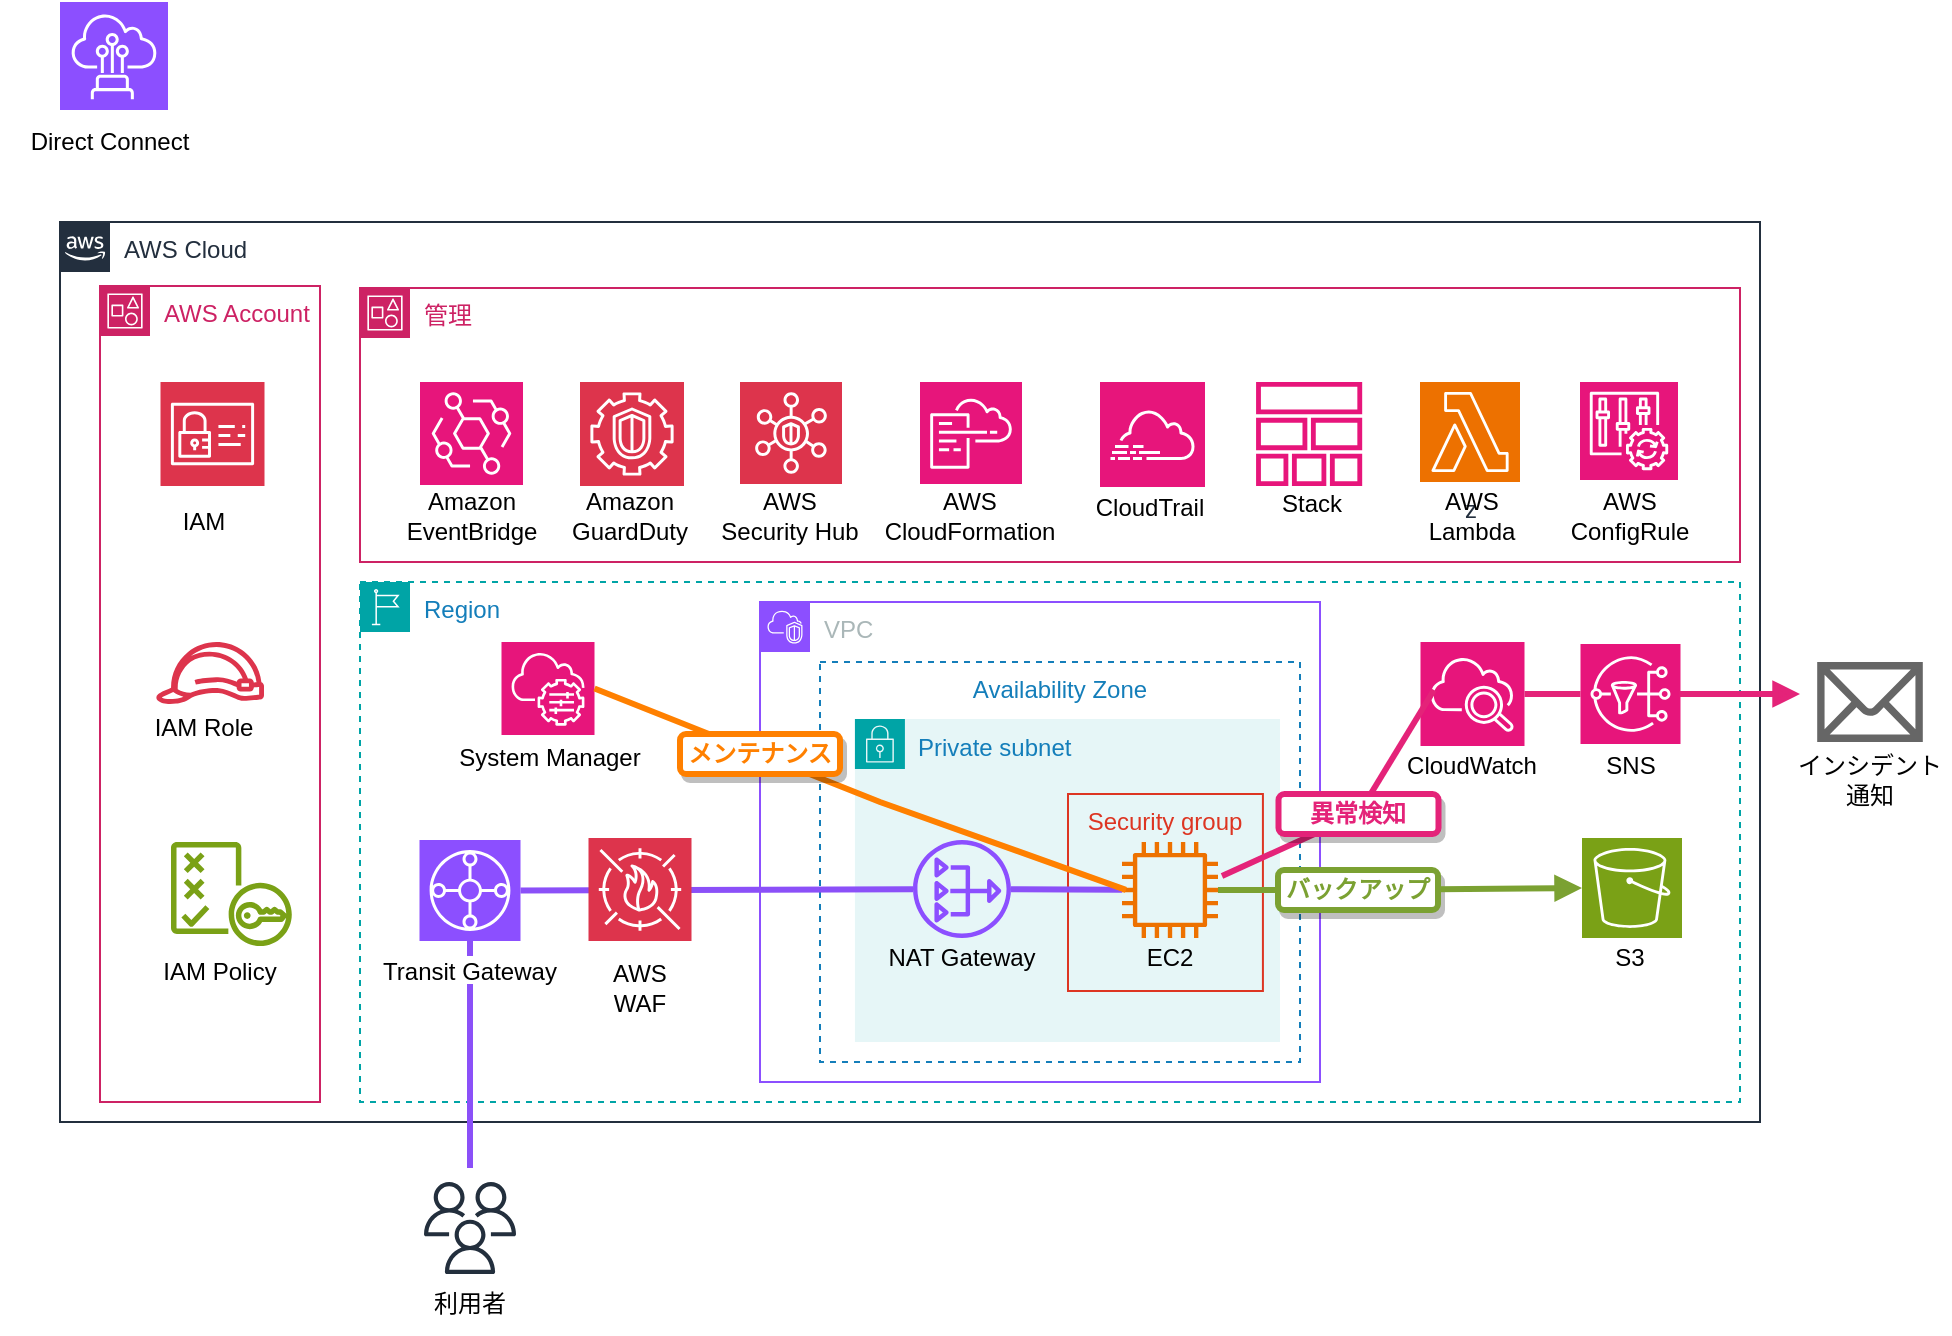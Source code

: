 <mxfile version="26.1.0">
  <diagram id="Ht1M8jgEwFfnCIfOTk4-" name="Page-1">
    <mxGraphModel dx="825" dy="701" grid="1" gridSize="10" guides="1" tooltips="1" connect="1" arrows="0" fold="1" page="1" pageScale="1" pageWidth="1169" pageHeight="827" math="0" shadow="0">
      <root>
        <mxCell id="0" />
        <mxCell id="1" parent="0" />
        <mxCell id="M5-uGFi3z-6Nw_OpLiqt-7" value="AWS Cloud" style="points=[[0,0],[0.25,0],[0.5,0],[0.75,0],[1,0],[1,0.25],[1,0.5],[1,0.75],[1,1],[0.75,1],[0.5,1],[0.25,1],[0,1],[0,0.75],[0,0.5],[0,0.25]];outlineConnect=0;gradientColor=none;html=1;whiteSpace=wrap;fontSize=12;fontStyle=0;container=1;pointerEvents=0;collapsible=0;recursiveResize=0;shape=mxgraph.aws4.group;grIcon=mxgraph.aws4.group_aws_cloud_alt;strokeColor=#232F3E;fillColor=none;verticalAlign=top;align=left;spacingLeft=30;fontColor=#232F3E;dashed=0;" vertex="1" parent="1">
          <mxGeometry x="80" y="150" width="850" height="450" as="geometry" />
        </mxCell>
        <mxCell id="M5-uGFi3z-6Nw_OpLiqt-25" value="AWS Account" style="points=[[0,0],[0.25,0],[0.5,0],[0.75,0],[1,0],[1,0.25],[1,0.5],[1,0.75],[1,1],[0.75,1],[0.5,1],[0.25,1],[0,1],[0,0.75],[0,0.5],[0,0.25]];outlineConnect=0;gradientColor=none;html=1;whiteSpace=wrap;fontSize=12;fontStyle=0;container=1;pointerEvents=0;collapsible=0;recursiveResize=0;shape=mxgraph.aws4.group;grIcon=mxgraph.aws4.group_account;strokeColor=#CD2264;fillColor=none;verticalAlign=top;align=left;spacingLeft=30;fontColor=#CD2264;dashed=0;" vertex="1" parent="M5-uGFi3z-6Nw_OpLiqt-7">
          <mxGeometry x="20" y="32" width="110" height="408" as="geometry" />
        </mxCell>
        <mxCell id="M5-uGFi3z-6Nw_OpLiqt-18" value="IAM" style="text;html=1;align=center;verticalAlign=middle;whiteSpace=wrap;rounded=0;" vertex="1" parent="M5-uGFi3z-6Nw_OpLiqt-25">
          <mxGeometry x="22.41" y="108" width="60" height="20" as="geometry" />
        </mxCell>
        <mxCell id="M5-uGFi3z-6Nw_OpLiqt-13" value="" style="sketch=0;outlineConnect=0;fontColor=#232F3E;gradientColor=none;fillColor=#DD344C;strokeColor=none;dashed=0;verticalLabelPosition=bottom;verticalAlign=top;align=center;html=1;fontSize=12;fontStyle=0;aspect=fixed;pointerEvents=1;shape=mxgraph.aws4.role;" vertex="1" parent="M5-uGFi3z-6Nw_OpLiqt-25">
          <mxGeometry x="27.59" y="178" width="54.96" height="31" as="geometry" />
        </mxCell>
        <mxCell id="M5-uGFi3z-6Nw_OpLiqt-20" value="IAM Role" style="text;html=1;align=center;verticalAlign=middle;whiteSpace=wrap;rounded=0;" vertex="1" parent="M5-uGFi3z-6Nw_OpLiqt-25">
          <mxGeometry x="22.41" y="211" width="60" height="20" as="geometry" />
        </mxCell>
        <mxCell id="M5-uGFi3z-6Nw_OpLiqt-22" value="IAM Policy" style="text;html=1;align=center;verticalAlign=middle;whiteSpace=wrap;rounded=0;" vertex="1" parent="M5-uGFi3z-6Nw_OpLiqt-25">
          <mxGeometry x="30.25" y="333" width="60" height="20" as="geometry" />
        </mxCell>
        <mxCell id="M5-uGFi3z-6Nw_OpLiqt-41" value="" style="sketch=0;outlineConnect=0;fontColor=#232F3E;gradientColor=none;fillColor=#7AA116;strokeColor=none;dashed=0;verticalLabelPosition=bottom;verticalAlign=top;align=center;html=1;fontSize=12;fontStyle=0;aspect=fixed;pointerEvents=1;shape=mxgraph.aws4.policy;" vertex="1" parent="M5-uGFi3z-6Nw_OpLiqt-25">
          <mxGeometry x="35.43" y="278" width="60.54" height="52" as="geometry" />
        </mxCell>
        <mxCell id="M5-uGFi3z-6Nw_OpLiqt-17" value="" style="sketch=0;points=[[0,0,0],[0.25,0,0],[0.5,0,0],[0.75,0,0],[1,0,0],[0,1,0],[0.25,1,0],[0.5,1,0],[0.75,1,0],[1,1,0],[0,0.25,0],[0,0.5,0],[0,0.75,0],[1,0.25,0],[1,0.5,0],[1,0.75,0]];outlineConnect=0;fontColor=#232F3E;fillColor=#DD344C;strokeColor=#ffffff;dashed=0;verticalLabelPosition=bottom;verticalAlign=top;align=center;html=1;fontSize=12;fontStyle=0;aspect=fixed;shape=mxgraph.aws4.resourceIcon;resIcon=mxgraph.aws4.identity_and_access_management;" vertex="1" parent="M5-uGFi3z-6Nw_OpLiqt-25">
          <mxGeometry x="30.25" y="48" width="52" height="52" as="geometry" />
        </mxCell>
        <mxCell id="M5-uGFi3z-6Nw_OpLiqt-43" value="" style="sketch=0;points=[[0,0,0],[0.25,0,0],[0.5,0,0],[0.75,0,0],[1,0,0],[0,1,0],[0.25,1,0],[0.5,1,0],[0.75,1,0],[1,1,0],[0,0.25,0],[0,0.5,0],[0,0.75,0],[1,0.25,0],[1,0.5,0],[1,0.75,0]];points=[[0,0,0],[0.25,0,0],[0.5,0,0],[0.75,0,0],[1,0,0],[0,1,0],[0.25,1,0],[0.5,1,0],[0.75,1,0],[1,1,0],[0,0.25,0],[0,0.5,0],[0,0.75,0],[1,0.25,0],[1,0.5,0],[1,0.75,0]];outlineConnect=0;fontColor=#232F3E;fillColor=#E7157B;strokeColor=#ffffff;dashed=0;verticalLabelPosition=bottom;verticalAlign=top;align=center;html=1;fontSize=12;fontStyle=0;aspect=fixed;shape=mxgraph.aws4.resourceIcon;resIcon=mxgraph.aws4.cloudtrail;" vertex="1" parent="M5-uGFi3z-6Nw_OpLiqt-7">
          <mxGeometry x="520" y="80" width="52.5" height="52.5" as="geometry" />
        </mxCell>
        <mxCell id="M5-uGFi3z-6Nw_OpLiqt-44" value="CloudTrail" style="text;html=1;align=center;verticalAlign=middle;whiteSpace=wrap;rounded=0;" vertex="1" parent="M5-uGFi3z-6Nw_OpLiqt-7">
          <mxGeometry x="500" y="132.5" width="90" height="20" as="geometry" />
        </mxCell>
        <mxCell id="M5-uGFi3z-6Nw_OpLiqt-45" value="" style="sketch=0;points=[[0,0,0],[0.25,0,0],[0.5,0,0],[0.75,0,0],[1,0,0],[0,1,0],[0.25,1,0],[0.5,1,0],[0.75,1,0],[1,1,0],[0,0.25,0],[0,0.5,0],[0,0.75,0],[1,0.25,0],[1,0.5,0],[1,0.75,0]];outlineConnect=0;fontColor=#232F3E;fillColor=#E7157B;strokeColor=#ffffff;dashed=0;verticalLabelPosition=bottom;verticalAlign=top;align=center;html=1;fontSize=12;fontStyle=0;aspect=fixed;shape=mxgraph.aws4.resourceIcon;resIcon=mxgraph.aws4.eventbridge;" vertex="1" parent="M5-uGFi3z-6Nw_OpLiqt-7">
          <mxGeometry x="180" y="80" width="51.5" height="51.5" as="geometry" />
        </mxCell>
        <mxCell id="M5-uGFi3z-6Nw_OpLiqt-46" value="&lt;div&gt;Amazon&lt;/div&gt;EventBridge" style="text;html=1;align=center;verticalAlign=middle;whiteSpace=wrap;rounded=0;" vertex="1" parent="M5-uGFi3z-6Nw_OpLiqt-7">
          <mxGeometry x="160.75" y="131.5" width="90" height="31.5" as="geometry" />
        </mxCell>
        <mxCell id="M5-uGFi3z-6Nw_OpLiqt-47" value="" style="sketch=0;points=[[0,0,0],[0.25,0,0],[0.5,0,0],[0.75,0,0],[1,0,0],[0,1,0],[0.25,1,0],[0.5,1,0],[0.75,1,0],[1,1,0],[0,0.25,0],[0,0.5,0],[0,0.75,0],[1,0.25,0],[1,0.5,0],[1,0.75,0]];outlineConnect=0;fontColor=#232F3E;fillColor=#DD344C;strokeColor=#ffffff;dashed=0;verticalLabelPosition=bottom;verticalAlign=top;align=center;html=1;fontSize=12;fontStyle=0;aspect=fixed;shape=mxgraph.aws4.resourceIcon;resIcon=mxgraph.aws4.guardduty;" vertex="1" parent="M5-uGFi3z-6Nw_OpLiqt-7">
          <mxGeometry x="260" y="80" width="52" height="52" as="geometry" />
        </mxCell>
        <mxCell id="M5-uGFi3z-6Nw_OpLiqt-48" value="&lt;div&gt;Amazon&lt;/div&gt;GuardDuty" style="text;html=1;align=center;verticalAlign=middle;whiteSpace=wrap;rounded=0;" vertex="1" parent="M5-uGFi3z-6Nw_OpLiqt-7">
          <mxGeometry x="240" y="131.5" width="90" height="31.5" as="geometry" />
        </mxCell>
        <mxCell id="M5-uGFi3z-6Nw_OpLiqt-49" value="" style="sketch=0;points=[[0,0,0],[0.25,0,0],[0.5,0,0],[0.75,0,0],[1,0,0],[0,1,0],[0.25,1,0],[0.5,1,0],[0.75,1,0],[1,1,0],[0,0.25,0],[0,0.5,0],[0,0.75,0],[1,0.25,0],[1,0.5,0],[1,0.75,0]];outlineConnect=0;fontColor=#232F3E;fillColor=#DD344C;strokeColor=#ffffff;dashed=0;verticalLabelPosition=bottom;verticalAlign=top;align=center;html=1;fontSize=12;fontStyle=0;aspect=fixed;shape=mxgraph.aws4.resourceIcon;resIcon=mxgraph.aws4.security_hub;" vertex="1" parent="M5-uGFi3z-6Nw_OpLiqt-7">
          <mxGeometry x="340" y="80" width="51" height="51" as="geometry" />
        </mxCell>
        <mxCell id="M5-uGFi3z-6Nw_OpLiqt-50" value="&lt;div&gt;AWS&lt;/div&gt;&lt;div&gt;Security Hub&lt;/div&gt;" style="text;html=1;align=center;verticalAlign=middle;whiteSpace=wrap;rounded=0;" vertex="1" parent="M5-uGFi3z-6Nw_OpLiqt-7">
          <mxGeometry x="320" y="131.5" width="90" height="31.5" as="geometry" />
        </mxCell>
        <mxCell id="M5-uGFi3z-6Nw_OpLiqt-51" value="" style="sketch=0;points=[[0,0,0],[0.25,0,0],[0.5,0,0],[0.75,0,0],[1,0,0],[0,1,0],[0.25,1,0],[0.5,1,0],[0.75,1,0],[1,1,0],[0,0.25,0],[0,0.5,0],[0,0.75,0],[1,0.25,0],[1,0.5,0],[1,0.75,0]];points=[[0,0,0],[0.25,0,0],[0.5,0,0],[0.75,0,0],[1,0,0],[0,1,0],[0.25,1,0],[0.5,1,0],[0.75,1,0],[1,1,0],[0,0.25,0],[0,0.5,0],[0,0.75,0],[1,0.25,0],[1,0.5,0],[1,0.75,0]];outlineConnect=0;fontColor=#232F3E;fillColor=#E7157B;strokeColor=#ffffff;dashed=0;verticalLabelPosition=bottom;verticalAlign=top;align=center;html=1;fontSize=12;fontStyle=0;aspect=fixed;shape=mxgraph.aws4.resourceIcon;resIcon=mxgraph.aws4.cloudformation;" vertex="1" parent="M5-uGFi3z-6Nw_OpLiqt-7">
          <mxGeometry x="430" y="80" width="51" height="51" as="geometry" />
        </mxCell>
        <mxCell id="M5-uGFi3z-6Nw_OpLiqt-52" value="&lt;div&gt;AWS&lt;/div&gt;&lt;div&gt;CloudFormation&lt;/div&gt;" style="text;html=1;align=center;verticalAlign=middle;whiteSpace=wrap;rounded=0;" vertex="1" parent="M5-uGFi3z-6Nw_OpLiqt-7">
          <mxGeometry x="410" y="131.5" width="90" height="31.5" as="geometry" />
        </mxCell>
        <mxCell id="M5-uGFi3z-6Nw_OpLiqt-53" value="" style="sketch=0;outlineConnect=0;fontColor=#232F3E;gradientColor=none;fillColor=#E7157B;strokeColor=none;dashed=0;verticalLabelPosition=bottom;verticalAlign=top;align=center;html=1;fontSize=12;fontStyle=0;aspect=fixed;pointerEvents=1;shape=mxgraph.aws4.stack;" vertex="1" parent="M5-uGFi3z-6Nw_OpLiqt-7">
          <mxGeometry x="597.88" y="80" width="53.37" height="52" as="geometry" />
        </mxCell>
        <mxCell id="M5-uGFi3z-6Nw_OpLiqt-54" value="&lt;div&gt;Stack&lt;/div&gt;" style="text;html=1;align=center;verticalAlign=middle;whiteSpace=wrap;rounded=0;" vertex="1" parent="M5-uGFi3z-6Nw_OpLiqt-7">
          <mxGeometry x="581.25" y="131.5" width="90" height="18.5" as="geometry" />
        </mxCell>
        <mxCell id="M5-uGFi3z-6Nw_OpLiqt-56" value="z" style="sketch=0;points=[[0,0,0],[0.25,0,0],[0.5,0,0],[0.75,0,0],[1,0,0],[0,1,0],[0.25,1,0],[0.5,1,0],[0.75,1,0],[1,1,0],[0,0.25,0],[0,0.5,0],[0,0.75,0],[1,0.25,0],[1,0.5,0],[1,0.75,0]];outlineConnect=0;fontColor=#232F3E;fillColor=#ED7100;strokeColor=#ffffff;dashed=0;verticalLabelPosition=bottom;verticalAlign=top;align=center;html=1;fontSize=12;fontStyle=0;aspect=fixed;shape=mxgraph.aws4.resourceIcon;resIcon=mxgraph.aws4.lambda;" vertex="1" parent="M5-uGFi3z-6Nw_OpLiqt-7">
          <mxGeometry x="680" y="80" width="50" height="50" as="geometry" />
        </mxCell>
        <mxCell id="M5-uGFi3z-6Nw_OpLiqt-57" value="&lt;div&gt;AWS&lt;/div&gt;&lt;div&gt;Lambda&lt;/div&gt;" style="text;html=1;align=center;verticalAlign=middle;whiteSpace=wrap;rounded=0;" vertex="1" parent="M5-uGFi3z-6Nw_OpLiqt-7">
          <mxGeometry x="661.25" y="131.5" width="90" height="31.5" as="geometry" />
        </mxCell>
        <mxCell id="M5-uGFi3z-6Nw_OpLiqt-58" value="" style="sketch=0;points=[[0,0,0],[0.25,0,0],[0.5,0,0],[0.75,0,0],[1,0,0],[0,1,0],[0.25,1,0],[0.5,1,0],[0.75,1,0],[1,1,0],[0,0.25,0],[0,0.5,0],[0,0.75,0],[1,0.25,0],[1,0.5,0],[1,0.75,0]];points=[[0,0,0],[0.25,0,0],[0.5,0,0],[0.75,0,0],[1,0,0],[0,1,0],[0.25,1,0],[0.5,1,0],[0.75,1,0],[1,1,0],[0,0.25,0],[0,0.5,0],[0,0.75,0],[1,0.25,0],[1,0.5,0],[1,0.75,0]];outlineConnect=0;fontColor=#232F3E;fillColor=#E7157B;strokeColor=#ffffff;dashed=0;verticalLabelPosition=bottom;verticalAlign=top;align=center;html=1;fontSize=12;fontStyle=0;aspect=fixed;shape=mxgraph.aws4.resourceIcon;resIcon=mxgraph.aws4.config;" vertex="1" parent="M5-uGFi3z-6Nw_OpLiqt-7">
          <mxGeometry x="760" y="80" width="49" height="49" as="geometry" />
        </mxCell>
        <mxCell id="M5-uGFi3z-6Nw_OpLiqt-59" value="&lt;div&gt;AWS&lt;/div&gt;&lt;div&gt;ConfigRule&lt;/div&gt;" style="text;html=1;align=center;verticalAlign=middle;whiteSpace=wrap;rounded=0;" vertex="1" parent="M5-uGFi3z-6Nw_OpLiqt-7">
          <mxGeometry x="740" y="131.5" width="90" height="31.5" as="geometry" />
        </mxCell>
        <mxCell id="M5-uGFi3z-6Nw_OpLiqt-6" value="Region" style="points=[[0,0],[0.25,0],[0.5,0],[0.75,0],[1,0],[1,0.25],[1,0.5],[1,0.75],[1,1],[0.75,1],[0.5,1],[0.25,1],[0,1],[0,0.75],[0,0.5],[0,0.25]];outlineConnect=0;gradientColor=none;html=1;whiteSpace=wrap;fontSize=12;fontStyle=0;container=1;pointerEvents=0;collapsible=0;recursiveResize=0;shape=mxgraph.aws4.group;grIcon=mxgraph.aws4.group_region;strokeColor=#00A4A6;fillColor=none;verticalAlign=top;align=left;spacingLeft=30;fontColor=#147EBA;dashed=1;movable=1;resizable=1;rotatable=1;deletable=1;editable=1;locked=0;connectable=1;" vertex="1" parent="M5-uGFi3z-6Nw_OpLiqt-7">
          <mxGeometry x="150" y="180" width="690" height="260" as="geometry" />
        </mxCell>
        <mxCell id="M5-uGFi3z-6Nw_OpLiqt-3" value="VPC" style="points=[[0,0],[0.25,0],[0.5,0],[0.75,0],[1,0],[1,0.25],[1,0.5],[1,0.75],[1,1],[0.75,1],[0.5,1],[0.25,1],[0,1],[0,0.75],[0,0.5],[0,0.25]];outlineConnect=0;gradientColor=none;html=1;whiteSpace=wrap;fontSize=12;fontStyle=0;container=1;pointerEvents=0;collapsible=0;recursiveResize=0;shape=mxgraph.aws4.group;grIcon=mxgraph.aws4.group_vpc2;strokeColor=#8C4FFF;fillColor=none;verticalAlign=top;align=left;spacingLeft=30;fontColor=#AAB7B8;dashed=0;movable=1;resizable=1;rotatable=1;deletable=1;editable=1;locked=0;connectable=1;" vertex="1" parent="M5-uGFi3z-6Nw_OpLiqt-6">
          <mxGeometry x="200" y="10" width="280" height="240" as="geometry" />
        </mxCell>
        <mxCell id="M5-uGFi3z-6Nw_OpLiqt-8" value="Availability Zone" style="fillColor=none;strokeColor=#147EBA;dashed=1;verticalAlign=top;fontStyle=0;fontColor=#147EBA;whiteSpace=wrap;html=1;movable=1;resizable=1;rotatable=1;deletable=1;editable=1;locked=0;connectable=1;" vertex="1" parent="M5-uGFi3z-6Nw_OpLiqt-3">
          <mxGeometry x="30" y="30" width="240" height="200" as="geometry" />
        </mxCell>
        <mxCell id="M5-uGFi3z-6Nw_OpLiqt-4" value="Private subnet" style="points=[[0,0],[0.25,0],[0.5,0],[0.75,0],[1,0],[1,0.25],[1,0.5],[1,0.75],[1,1],[0.75,1],[0.5,1],[0.25,1],[0,1],[0,0.75],[0,0.5],[0,0.25]];outlineConnect=0;gradientColor=none;html=1;whiteSpace=wrap;fontSize=12;fontStyle=0;container=1;pointerEvents=0;collapsible=0;recursiveResize=0;shape=mxgraph.aws4.group;grIcon=mxgraph.aws4.group_security_group;grStroke=0;strokeColor=#00A4A6;fillColor=#E6F6F7;verticalAlign=top;align=left;spacingLeft=30;fontColor=#147EBA;dashed=0;movable=1;resizable=1;rotatable=1;deletable=1;editable=1;locked=0;connectable=1;" vertex="1" parent="M5-uGFi3z-6Nw_OpLiqt-3">
          <mxGeometry x="47.46" y="58.5" width="212.54" height="161.5" as="geometry" />
        </mxCell>
        <mxCell id="M5-uGFi3z-6Nw_OpLiqt-2" value="Security group" style="fillColor=none;strokeColor=#DD3522;verticalAlign=top;fontStyle=0;fontColor=#DD3522;whiteSpace=wrap;html=1;" vertex="1" parent="M5-uGFi3z-6Nw_OpLiqt-4">
          <mxGeometry x="106.54" y="37.5" width="97.46" height="98.5" as="geometry" />
        </mxCell>
        <mxCell id="M5-uGFi3z-6Nw_OpLiqt-1" value="" style="sketch=0;outlineConnect=0;fontColor=#232F3E;gradientColor=none;fillColor=#ED7100;strokeColor=none;dashed=0;verticalLabelPosition=bottom;verticalAlign=top;align=center;html=1;fontSize=12;fontStyle=0;aspect=fixed;pointerEvents=1;shape=mxgraph.aws4.instance2;" vertex="1" parent="M5-uGFi3z-6Nw_OpLiqt-4">
          <mxGeometry x="133.541" y="61.5" width="48" height="48" as="geometry" />
        </mxCell>
        <mxCell id="M5-uGFi3z-6Nw_OpLiqt-24" value="EC2" style="text;html=1;align=center;verticalAlign=middle;whiteSpace=wrap;rounded=0;" vertex="1" parent="M5-uGFi3z-6Nw_OpLiqt-4">
          <mxGeometry x="127.54" y="109.5" width="60" height="20" as="geometry" />
        </mxCell>
        <mxCell id="M5-uGFi3z-6Nw_OpLiqt-23" value="NAT Gateway" style="text;html=1;align=center;verticalAlign=middle;whiteSpace=wrap;rounded=0;" vertex="1" parent="M5-uGFi3z-6Nw_OpLiqt-4">
          <mxGeometry x="8.54" y="109.5" width="90" height="20" as="geometry" />
        </mxCell>
        <mxCell id="M5-uGFi3z-6Nw_OpLiqt-9" value="" style="sketch=0;outlineConnect=0;fontColor=#232F3E;gradientColor=none;fillColor=#8C4FFF;strokeColor=none;dashed=0;verticalLabelPosition=bottom;verticalAlign=top;align=center;html=1;fontSize=12;fontStyle=0;aspect=fixed;pointerEvents=1;shape=mxgraph.aws4.nat_gateway;" vertex="1" parent="M5-uGFi3z-6Nw_OpLiqt-4">
          <mxGeometry x="29.04" y="60.5" width="49" height="49" as="geometry" />
        </mxCell>
        <mxCell id="M5-uGFi3z-6Nw_OpLiqt-80" value="バックアップ" style="text;html=1;align=center;verticalAlign=middle;whiteSpace=wrap;rounded=1;fillColor=default;gradientColor=none;strokeColor=light-dark(#7ba132, #295a0d);strokeWidth=3;fontColor=light-dark(#7ba132, #295a0d);fontStyle=1;shadow=1;shadowBlur=0;" vertex="1" parent="M5-uGFi3z-6Nw_OpLiqt-4">
          <mxGeometry x="211.54" y="75.5" width="80" height="20" as="geometry" />
        </mxCell>
        <mxCell id="M5-uGFi3z-6Nw_OpLiqt-67" style="rounded=0;orthogonalLoop=1;jettySize=auto;html=1;endArrow=none;startFill=0;strokeWidth=3;strokeColor=light-dark(#8b50f8, #959595);" edge="1" parent="M5-uGFi3z-6Nw_OpLiqt-4" source="M5-uGFi3z-6Nw_OpLiqt-9" target="M5-uGFi3z-6Nw_OpLiqt-1">
          <mxGeometry relative="1" as="geometry">
            <mxPoint x="-17.71" y="292" as="sourcePoint" />
            <mxPoint x="179.29" y="292" as="targetPoint" />
          </mxGeometry>
        </mxCell>
        <mxCell id="M5-uGFi3z-6Nw_OpLiqt-81" value="" style="rounded=0;orthogonalLoop=1;jettySize=auto;html=1;endArrow=none;startFill=0;strokeWidth=3;strokeColor=light-dark(#7ba132, #00a200);entryX=0;entryY=0.5;entryDx=0;entryDy=0;entryPerimeter=0;" edge="1" parent="M5-uGFi3z-6Nw_OpLiqt-4" source="M5-uGFi3z-6Nw_OpLiqt-1" target="M5-uGFi3z-6Nw_OpLiqt-80">
          <mxGeometry relative="1" as="geometry">
            <mxPoint x="659.96" y="483.5" as="sourcePoint" />
            <mxPoint x="841.46" y="483.5" as="targetPoint" />
          </mxGeometry>
        </mxCell>
        <mxCell id="M5-uGFi3z-6Nw_OpLiqt-62" style="rounded=0;orthogonalLoop=1;jettySize=auto;html=1;exitX=1;exitY=0.5;exitDx=0;exitDy=0;exitPerimeter=0;endArrow=none;startFill=0;strokeWidth=3;strokeColor=light-dark(#8b50f8, #959595);" edge="1" parent="M5-uGFi3z-6Nw_OpLiqt-6" source="M5-uGFi3z-6Nw_OpLiqt-38" target="M5-uGFi3z-6Nw_OpLiqt-9">
          <mxGeometry relative="1" as="geometry" />
        </mxCell>
        <mxCell id="M5-uGFi3z-6Nw_OpLiqt-38" value="" style="sketch=0;points=[[0,0,0],[0.25,0,0],[0.5,0,0],[0.75,0,0],[1,0,0],[0,1,0],[0.25,1,0],[0.5,1,0],[0.75,1,0],[1,1,0],[0,0.25,0],[0,0.5,0],[0,0.75,0],[1,0.25,0],[1,0.5,0],[1,0.75,0]];outlineConnect=0;fontColor=#232F3E;fillColor=#8C4FFF;strokeColor=#ffffff;dashed=0;verticalLabelPosition=bottom;verticalAlign=top;align=center;html=1;fontSize=12;fontStyle=0;aspect=fixed;shape=mxgraph.aws4.resourceIcon;resIcon=mxgraph.aws4.transit_gateway;" vertex="1" parent="M5-uGFi3z-6Nw_OpLiqt-6">
          <mxGeometry x="29.75" y="129" width="50.5" height="50.5" as="geometry" />
        </mxCell>
        <mxCell id="M5-uGFi3z-6Nw_OpLiqt-39" value="Transit Gateway" style="text;html=1;align=center;verticalAlign=middle;whiteSpace=wrap;rounded=0;" vertex="1" parent="M5-uGFi3z-6Nw_OpLiqt-6">
          <mxGeometry y="185" width="110" height="20" as="geometry" />
        </mxCell>
        <mxCell id="M5-uGFi3z-6Nw_OpLiqt-31" value="" style="sketch=0;points=[[0,0,0],[0.25,0,0],[0.5,0,0],[0.75,0,0],[1,0,0],[0,1,0],[0.25,1,0],[0.5,1,0],[0.75,1,0],[1,1,0],[0,0.25,0],[0,0.5,0],[0,0.75,0],[1,0.25,0],[1,0.5,0],[1,0.75,0]];outlineConnect=0;fontColor=#232F3E;fillColor=#DD344C;strokeColor=#ffffff;dashed=0;verticalLabelPosition=bottom;verticalAlign=top;align=center;html=1;fontSize=12;fontStyle=0;aspect=fixed;shape=mxgraph.aws4.resourceIcon;resIcon=mxgraph.aws4.waf;" vertex="1" parent="M5-uGFi3z-6Nw_OpLiqt-6">
          <mxGeometry x="114.25" y="128" width="51.5" height="51.5" as="geometry" />
        </mxCell>
        <mxCell id="M5-uGFi3z-6Nw_OpLiqt-32" value="AWS&lt;div&gt;WAF&lt;/div&gt;" style="text;html=1;align=center;verticalAlign=middle;whiteSpace=wrap;rounded=0;" vertex="1" parent="M5-uGFi3z-6Nw_OpLiqt-6">
          <mxGeometry x="95" y="185" width="90" height="35" as="geometry" />
        </mxCell>
        <mxCell id="M5-uGFi3z-6Nw_OpLiqt-35" value="" style="sketch=0;points=[[0,0,0],[0.25,0,0],[0.5,0,0],[0.75,0,0],[1,0,0],[0,1,0],[0.25,1,0],[0.5,1,0],[0.75,1,0],[1,1,0],[0,0.25,0],[0,0.5,0],[0,0.75,0],[1,0.25,0],[1,0.5,0],[1,0.75,0]];points=[[0,0,0],[0.25,0,0],[0.5,0,0],[0.75,0,0],[1,0,0],[0,1,0],[0.25,1,0],[0.5,1,0],[0.75,1,0],[1,1,0],[0,0.25,0],[0,0.5,0],[0,0.75,0],[1,0.25,0],[1,0.5,0],[1,0.75,0]];outlineConnect=0;fontColor=#232F3E;fillColor=#E7157B;strokeColor=#ffffff;dashed=0;verticalLabelPosition=bottom;verticalAlign=top;align=center;html=1;fontSize=12;fontStyle=0;aspect=fixed;shape=mxgraph.aws4.resourceIcon;resIcon=mxgraph.aws4.systems_manager;" vertex="1" parent="M5-uGFi3z-6Nw_OpLiqt-6">
          <mxGeometry x="70.75" y="30" width="46.5" height="46.5" as="geometry" />
        </mxCell>
        <mxCell id="M5-uGFi3z-6Nw_OpLiqt-36" value="System Manager" style="text;html=1;align=center;verticalAlign=middle;whiteSpace=wrap;rounded=0;" vertex="1" parent="M5-uGFi3z-6Nw_OpLiqt-6">
          <mxGeometry x="40" y="78" width="110" height="20" as="geometry" />
        </mxCell>
        <mxCell id="M5-uGFi3z-6Nw_OpLiqt-68" style="edgeStyle=orthogonalEdgeStyle;rounded=0;orthogonalLoop=1;jettySize=auto;html=1;endArrow=none;startFill=0;startArrow=none;strokeWidth=3;strokeColor=light-dark(#8b50f8, #959595);entryX=0.5;entryY=1;entryDx=0;entryDy=0;entryPerimeter=0;" edge="1" parent="M5-uGFi3z-6Nw_OpLiqt-6" target="M5-uGFi3z-6Nw_OpLiqt-38">
          <mxGeometry relative="1" as="geometry">
            <mxPoint x="55" y="187" as="sourcePoint" />
            <mxPoint x="55" y="190" as="targetPoint" />
          </mxGeometry>
        </mxCell>
        <mxCell id="M5-uGFi3z-6Nw_OpLiqt-88" style="rounded=0;orthogonalLoop=1;jettySize=auto;html=1;exitX=1;exitY=0.5;exitDx=0;exitDy=0;exitPerimeter=0;endArrow=none;startFill=0;strokeWidth=3;strokeColor=#FF8000;entryX=0.041;entryY=0.498;entryDx=0;entryDy=0;entryPerimeter=0;" edge="1" parent="M5-uGFi3z-6Nw_OpLiqt-6" source="M5-uGFi3z-6Nw_OpLiqt-35" target="M5-uGFi3z-6Nw_OpLiqt-1">
          <mxGeometry relative="1" as="geometry">
            <mxPoint x="169.75" y="320.42" as="sourcePoint" />
            <mxPoint x="379" y="148" as="targetPoint" />
            <Array as="points">
              <mxPoint x="260" y="110" />
            </Array>
          </mxGeometry>
        </mxCell>
        <mxCell id="M5-uGFi3z-6Nw_OpLiqt-90" value="メンテナンス" style="text;html=1;align=center;verticalAlign=middle;whiteSpace=wrap;rounded=1;fillColor=#FFFFFF;gradientColor=none;strokeColor=light-dark(#FF8000,#295A0D);strokeWidth=3;fontColor=light-dark(#FF8000,#295A0D);fontStyle=1;shadow=1;shadowBlur=0;" vertex="1" parent="M5-uGFi3z-6Nw_OpLiqt-6">
          <mxGeometry x="160" y="76" width="80" height="20" as="geometry" />
        </mxCell>
        <mxCell id="M5-uGFi3z-6Nw_OpLiqt-34" value="S3" style="text;html=1;align=center;verticalAlign=middle;whiteSpace=wrap;rounded=0;" vertex="1" parent="M5-uGFi3z-6Nw_OpLiqt-7">
          <mxGeometry x="740" y="358" width="90" height="20" as="geometry" />
        </mxCell>
        <mxCell id="M5-uGFi3z-6Nw_OpLiqt-33" value="" style="sketch=0;points=[[0,0,0],[0.25,0,0],[0.5,0,0],[0.75,0,0],[1,0,0],[0,1,0],[0.25,1,0],[0.5,1,0],[0.75,1,0],[1,1,0],[0,0.25,0],[0,0.5,0],[0,0.75,0],[1,0.25,0],[1,0.5,0],[1,0.75,0]];outlineConnect=0;fontColor=#232F3E;fillColor=#7AA116;strokeColor=#ffffff;dashed=0;verticalLabelPosition=bottom;verticalAlign=top;align=center;html=1;fontSize=12;fontStyle=0;aspect=fixed;shape=mxgraph.aws4.resourceIcon;resIcon=mxgraph.aws4.s3;" vertex="1" parent="M5-uGFi3z-6Nw_OpLiqt-7">
          <mxGeometry x="761" y="308" width="50" height="50" as="geometry" />
        </mxCell>
        <mxCell id="M5-uGFi3z-6Nw_OpLiqt-61" value="管理" style="points=[[0,0],[0.25,0],[0.5,0],[0.75,0],[1,0],[1,0.25],[1,0.5],[1,0.75],[1,1],[0.75,1],[0.5,1],[0.25,1],[0,1],[0,0.75],[0,0.5],[0,0.25]];outlineConnect=0;gradientColor=none;html=1;whiteSpace=wrap;fontSize=12;fontStyle=0;container=1;pointerEvents=0;collapsible=0;recursiveResize=0;shape=mxgraph.aws4.group;grIcon=mxgraph.aws4.group_account;strokeColor=#CD2264;fillColor=none;verticalAlign=top;align=left;spacingLeft=30;fontColor=#CD2264;dashed=0;" vertex="1" parent="M5-uGFi3z-6Nw_OpLiqt-7">
          <mxGeometry x="150" y="33" width="690" height="137" as="geometry" />
        </mxCell>
        <mxCell id="M5-uGFi3z-6Nw_OpLiqt-27" value="" style="sketch=0;points=[[0,0,0],[0.25,0,0],[0.5,0,0],[0.75,0,0],[1,0,0],[0,1,0],[0.25,1,0],[0.5,1,0],[0.75,1,0],[1,1,0],[0,0.25,0],[0,0.5,0],[0,0.75,0],[1,0.25,0],[1,0.5,0],[1,0.75,0]];points=[[0,0,0],[0.25,0,0],[0.5,0,0],[0.75,0,0],[1,0,0],[0,1,0],[0.25,1,0],[0.5,1,0],[0.75,1,0],[1,1,0],[0,0.25,0],[0,0.5,0],[0,0.75,0],[1,0.25,0],[1,0.5,0],[1,0.75,0]];outlineConnect=0;fontColor=#232F3E;fillColor=#E7157B;strokeColor=#ffffff;dashed=0;verticalLabelPosition=bottom;verticalAlign=top;align=center;html=1;fontSize=12;fontStyle=0;aspect=fixed;shape=mxgraph.aws4.resourceIcon;resIcon=mxgraph.aws4.cloudwatch_2;" vertex="1" parent="M5-uGFi3z-6Nw_OpLiqt-7">
          <mxGeometry x="680.25" y="210" width="52" height="52" as="geometry" />
        </mxCell>
        <mxCell id="M5-uGFi3z-6Nw_OpLiqt-28" value="CloudWatch" style="text;html=1;align=center;verticalAlign=middle;whiteSpace=wrap;rounded=0;" vertex="1" parent="M5-uGFi3z-6Nw_OpLiqt-7">
          <mxGeometry x="661.25" y="262" width="90" height="20" as="geometry" />
        </mxCell>
        <mxCell id="M5-uGFi3z-6Nw_OpLiqt-29" value="" style="sketch=0;points=[[0,0,0],[0.25,0,0],[0.5,0,0],[0.75,0,0],[1,0,0],[0,1,0],[0.25,1,0],[0.5,1,0],[0.75,1,0],[1,1,0],[0,0.25,0],[0,0.5,0],[0,0.75,0],[1,0.25,0],[1,0.5,0],[1,0.75,0]];outlineConnect=0;fontColor=#232F3E;fillColor=#E7157B;strokeColor=#ffffff;dashed=0;verticalLabelPosition=bottom;verticalAlign=top;align=center;html=1;fontSize=12;fontStyle=0;aspect=fixed;shape=mxgraph.aws4.resourceIcon;resIcon=mxgraph.aws4.sns;" vertex="1" parent="M5-uGFi3z-6Nw_OpLiqt-7">
          <mxGeometry x="760.25" y="211" width="50" height="50" as="geometry" />
        </mxCell>
        <mxCell id="M5-uGFi3z-6Nw_OpLiqt-30" value="SNS" style="text;html=1;align=center;verticalAlign=middle;whiteSpace=wrap;rounded=0;" vertex="1" parent="M5-uGFi3z-6Nw_OpLiqt-7">
          <mxGeometry x="761.25" y="262" width="49" height="20" as="geometry" />
        </mxCell>
        <mxCell id="M5-uGFi3z-6Nw_OpLiqt-72" style="rounded=0;orthogonalLoop=1;jettySize=auto;html=1;endArrow=none;startFill=0;strokeWidth=3;strokeColor=light-dark(#e42379, #00a200);exitX=1;exitY=0.5;exitDx=0;exitDy=0;exitPerimeter=0;entryX=0;entryY=0.5;entryDx=0;entryDy=0;entryPerimeter=0;" edge="1" parent="M5-uGFi3z-6Nw_OpLiqt-7" source="M5-uGFi3z-6Nw_OpLiqt-27" target="M5-uGFi3z-6Nw_OpLiqt-29">
          <mxGeometry relative="1" as="geometry">
            <mxPoint x="670" y="327" as="sourcePoint" />
            <mxPoint x="776" y="234" as="targetPoint" />
          </mxGeometry>
        </mxCell>
        <mxCell id="M5-uGFi3z-6Nw_OpLiqt-73" style="rounded=0;orthogonalLoop=1;jettySize=auto;html=1;endArrow=block;startFill=0;strokeWidth=3;strokeColor=light-dark(#e42379, #00a200);exitX=1;exitY=0.5;exitDx=0;exitDy=0;exitPerimeter=0;endFill=1;" edge="1" parent="M5-uGFi3z-6Nw_OpLiqt-7">
          <mxGeometry relative="1" as="geometry">
            <mxPoint x="809.75" y="236" as="sourcePoint" />
            <mxPoint x="870" y="236" as="targetPoint" />
          </mxGeometry>
        </mxCell>
        <mxCell id="M5-uGFi3z-6Nw_OpLiqt-70" style="rounded=0;orthogonalLoop=1;jettySize=auto;html=1;endArrow=block;startFill=0;strokeWidth=3;strokeColor=light-dark(#7ba132, #00a200);entryX=0;entryY=0.5;entryDx=0;entryDy=0;entryPerimeter=0;endFill=1;" edge="1" parent="M5-uGFi3z-6Nw_OpLiqt-7" source="M5-uGFi3z-6Nw_OpLiqt-80" target="M5-uGFi3z-6Nw_OpLiqt-33">
          <mxGeometry relative="1" as="geometry">
            <mxPoint x="579.96" y="333.5" as="sourcePoint" />
            <mxPoint x="635.96" y="334.5" as="targetPoint" />
          </mxGeometry>
        </mxCell>
        <mxCell id="M5-uGFi3z-6Nw_OpLiqt-15" value="" style="sketch=0;outlineConnect=0;fontColor=#232F3E;gradientColor=none;fillColor=#232F3D;strokeColor=none;dashed=0;verticalLabelPosition=bottom;verticalAlign=top;align=center;html=1;fontSize=12;fontStyle=0;aspect=fixed;pointerEvents=1;shape=mxgraph.aws4.users;" vertex="1" parent="1">
          <mxGeometry x="262" y="630" width="46" height="46" as="geometry" />
        </mxCell>
        <mxCell id="M5-uGFi3z-6Nw_OpLiqt-37" value="" style="sketch=0;points=[[0,0,0],[0.25,0,0],[0.5,0,0],[0.75,0,0],[1,0,0],[0,1,0],[0.25,1,0],[0.5,1,0],[0.75,1,0],[1,1,0],[0,0.25,0],[0,0.5,0],[0,0.75,0],[1,0.25,0],[1,0.5,0],[1,0.75,0]];outlineConnect=0;fontColor=#232F3E;fillColor=#8C4FFF;strokeColor=#ffffff;dashed=0;verticalLabelPosition=bottom;verticalAlign=top;align=center;html=1;fontSize=12;fontStyle=0;aspect=fixed;shape=mxgraph.aws4.resourceIcon;resIcon=mxgraph.aws4.direct_connect;" vertex="1" parent="1">
          <mxGeometry x="80" y="40" width="54" height="54" as="geometry" />
        </mxCell>
        <mxCell id="M5-uGFi3z-6Nw_OpLiqt-40" value="Direct Connect" style="text;html=1;align=center;verticalAlign=middle;whiteSpace=wrap;rounded=0;" vertex="1" parent="1">
          <mxGeometry x="50" y="100" width="110" height="20" as="geometry" />
        </mxCell>
        <mxCell id="M5-uGFi3z-6Nw_OpLiqt-65" style="rounded=0;orthogonalLoop=1;jettySize=auto;html=1;endArrow=none;startFill=0;startArrow=none;strokeWidth=3;strokeColor=light-dark(#8b50f8, #959595);" edge="1" parent="1">
          <mxGeometry relative="1" as="geometry">
            <mxPoint x="285" y="531" as="sourcePoint" />
            <mxPoint x="285" y="623" as="targetPoint" />
          </mxGeometry>
        </mxCell>
        <mxCell id="M5-uGFi3z-6Nw_OpLiqt-74" value="インシデント&lt;div&gt;通知&lt;/div&gt;" style="text;html=1;align=center;verticalAlign=middle;whiteSpace=wrap;rounded=0;" vertex="1" parent="1">
          <mxGeometry x="945" y="414" width="80" height="30" as="geometry" />
        </mxCell>
        <mxCell id="M5-uGFi3z-6Nw_OpLiqt-76" value="利用者" style="text;html=1;align=center;verticalAlign=middle;whiteSpace=wrap;rounded=0;" vertex="1" parent="1">
          <mxGeometry x="245" y="676" width="80" height="30" as="geometry" />
        </mxCell>
        <mxCell id="M5-uGFi3z-6Nw_OpLiqt-78" value="" style="shape=mxgraph.signs.tech.mail;html=1;pointerEvents=1;fillColor=#666666;strokeColor=none;verticalLabelPosition=bottom;verticalAlign=top;align=center;" vertex="1" parent="1">
          <mxGeometry x="958.6" y="370" width="52.8" height="40" as="geometry" />
        </mxCell>
        <mxCell id="M5-uGFi3z-6Nw_OpLiqt-71" style="rounded=0;orthogonalLoop=1;jettySize=auto;html=1;endArrow=none;startFill=0;strokeWidth=3;strokeColor=light-dark(#e42379, #00a200);" edge="1" parent="1" source="M5-uGFi3z-6Nw_OpLiqt-84">
          <mxGeometry relative="1" as="geometry">
            <mxPoint x="661" y="477" as="sourcePoint" />
            <mxPoint x="767" y="384" as="targetPoint" />
          </mxGeometry>
        </mxCell>
        <mxCell id="M5-uGFi3z-6Nw_OpLiqt-85" value="" style="rounded=0;orthogonalLoop=1;jettySize=auto;html=1;endArrow=none;startFill=0;strokeWidth=3;strokeColor=light-dark(#e42379, #00a200);" edge="1" parent="1" target="M5-uGFi3z-6Nw_OpLiqt-84">
          <mxGeometry relative="1" as="geometry">
            <mxPoint x="661" y="477" as="sourcePoint" />
            <mxPoint x="767" y="384" as="targetPoint" />
          </mxGeometry>
        </mxCell>
        <mxCell id="M5-uGFi3z-6Nw_OpLiqt-84" value="異常検知" style="text;html=1;align=center;verticalAlign=middle;whiteSpace=wrap;rounded=1;fillColor=#FFFFFF;gradientColor=none;strokeColor=light-dark(#e42379, #295a0d);strokeWidth=3;fontColor=light-dark(#e42379, #295a0d);fontStyle=1;shadow=1;shadowBlur=0;" vertex="1" parent="1">
          <mxGeometry x="689.25" y="436" width="80" height="20" as="geometry" />
        </mxCell>
      </root>
    </mxGraphModel>
  </diagram>
</mxfile>
